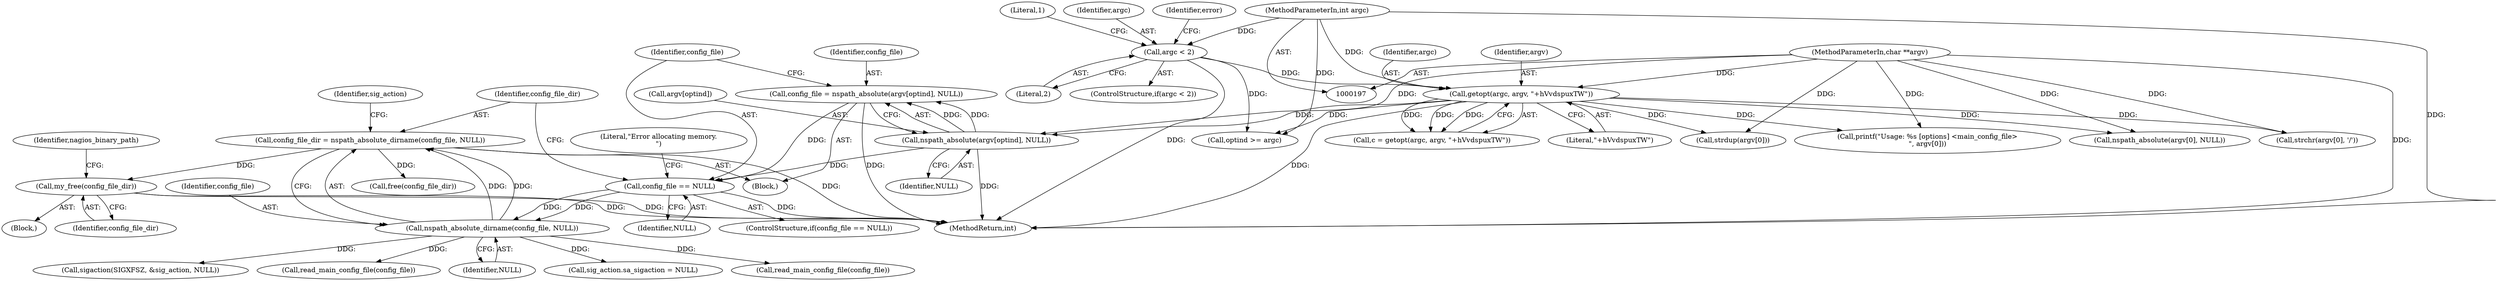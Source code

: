 digraph "0_nagioscore_1b197346d490df2e2d3b1dcce5ac6134ad0c8752@API" {
"1001233" [label="(Call,my_free(config_file_dir))"];
"1000455" [label="(Call,config_file_dir = nspath_absolute_dirname(config_file, NULL))"];
"1000457" [label="(Call,nspath_absolute_dirname(config_file, NULL))"];
"1000447" [label="(Call,config_file == NULL)"];
"1000439" [label="(Call,config_file = nspath_absolute(argv[optind], NULL))"];
"1000441" [label="(Call,nspath_absolute(argv[optind], NULL))"];
"1000257" [label="(Call,getopt(argc, argv, \"+hVvdspuxTW\"))"];
"1000246" [label="(Call,argc < 2)"];
"1000198" [label="(MethodParameterIn,int argc)"];
"1000199" [label="(MethodParameterIn,char **argv)"];
"1000441" [label="(Call,nspath_absolute(argv[optind], NULL))"];
"1000199" [label="(MethodParameterIn,char **argv)"];
"1000457" [label="(Call,nspath_absolute_dirname(config_file, NULL))"];
"1000680" [label="(Call,strchr(argv[0], '/'))"];
"1000253" [label="(Literal,1)"];
"1000255" [label="(Call,c = getopt(argc, argv, \"+hVvdspuxTW\"))"];
"1000687" [label="(Call,nspath_absolute(argv[0], NULL))"];
"1000440" [label="(Identifier,config_file)"];
"1000200" [label="(Block,)"];
"1000246" [label="(Call,argc < 2)"];
"1000482" [label="(Call,sigaction(SIGXFSZ, &sig_action, NULL))"];
"1000245" [label="(ControlStructure,if(argc < 2))"];
"1000447" [label="(Call,config_file == NULL)"];
"1000455" [label="(Call,config_file_dir = nspath_absolute_dirname(config_file, NULL))"];
"1000748" [label="(Call,read_main_config_file(config_file))"];
"1000695" [label="(Call,strdup(argv[0]))"];
"1000462" [label="(Identifier,sig_action)"];
"1000258" [label="(Identifier,argc)"];
"1001233" [label="(Call,my_free(config_file_dir))"];
"1001236" [label="(Identifier,nagios_binary_path)"];
"1000398" [label="(Call,printf(\"Usage: %s [options] <main_config_file>\n\", argv[0]))"];
"1001239" [label="(MethodReturn,int)"];
"1000448" [label="(Identifier,config_file)"];
"1000678" [label="(Block,)"];
"1000247" [label="(Identifier,argc)"];
"1000446" [label="(ControlStructure,if(config_file == NULL))"];
"1000260" [label="(Literal,\"+hVvdspuxTW\")"];
"1000442" [label="(Call,argv[optind])"];
"1000456" [label="(Identifier,config_file_dir)"];
"1000198" [label="(MethodParameterIn,int argc)"];
"1000248" [label="(Literal,2)"];
"1000383" [label="(Call,optind >= argc)"];
"1000458" [label="(Identifier,config_file)"];
"1000671" [label="(Call,free(config_file_dir))"];
"1000259" [label="(Identifier,argv)"];
"1000449" [label="(Identifier,NULL)"];
"1000257" [label="(Call,getopt(argc, argv, \"+hVvdspuxTW\"))"];
"1000439" [label="(Call,config_file = nspath_absolute(argv[optind], NULL))"];
"1000445" [label="(Identifier,NULL)"];
"1000452" [label="(Literal,\"Error allocating memory.\n\")"];
"1000250" [label="(Identifier,error)"];
"1001234" [label="(Identifier,config_file_dir)"];
"1000459" [label="(Identifier,NULL)"];
"1000460" [label="(Call,sig_action.sa_sigaction = NULL)"];
"1000502" [label="(Call,read_main_config_file(config_file))"];
"1001233" -> "1000678"  [label="AST: "];
"1001233" -> "1001234"  [label="CFG: "];
"1001234" -> "1001233"  [label="AST: "];
"1001236" -> "1001233"  [label="CFG: "];
"1001233" -> "1001239"  [label="DDG: "];
"1001233" -> "1001239"  [label="DDG: "];
"1000455" -> "1001233"  [label="DDG: "];
"1000455" -> "1000200"  [label="AST: "];
"1000455" -> "1000457"  [label="CFG: "];
"1000456" -> "1000455"  [label="AST: "];
"1000457" -> "1000455"  [label="AST: "];
"1000462" -> "1000455"  [label="CFG: "];
"1000455" -> "1001239"  [label="DDG: "];
"1000457" -> "1000455"  [label="DDG: "];
"1000457" -> "1000455"  [label="DDG: "];
"1000455" -> "1000671"  [label="DDG: "];
"1000457" -> "1000459"  [label="CFG: "];
"1000458" -> "1000457"  [label="AST: "];
"1000459" -> "1000457"  [label="AST: "];
"1000447" -> "1000457"  [label="DDG: "];
"1000447" -> "1000457"  [label="DDG: "];
"1000457" -> "1000460"  [label="DDG: "];
"1000457" -> "1000482"  [label="DDG: "];
"1000457" -> "1000502"  [label="DDG: "];
"1000457" -> "1000748"  [label="DDG: "];
"1000447" -> "1000446"  [label="AST: "];
"1000447" -> "1000449"  [label="CFG: "];
"1000448" -> "1000447"  [label="AST: "];
"1000449" -> "1000447"  [label="AST: "];
"1000452" -> "1000447"  [label="CFG: "];
"1000456" -> "1000447"  [label="CFG: "];
"1000447" -> "1001239"  [label="DDG: "];
"1000439" -> "1000447"  [label="DDG: "];
"1000441" -> "1000447"  [label="DDG: "];
"1000439" -> "1000200"  [label="AST: "];
"1000439" -> "1000441"  [label="CFG: "];
"1000440" -> "1000439"  [label="AST: "];
"1000441" -> "1000439"  [label="AST: "];
"1000448" -> "1000439"  [label="CFG: "];
"1000439" -> "1001239"  [label="DDG: "];
"1000441" -> "1000439"  [label="DDG: "];
"1000441" -> "1000439"  [label="DDG: "];
"1000441" -> "1000445"  [label="CFG: "];
"1000442" -> "1000441"  [label="AST: "];
"1000445" -> "1000441"  [label="AST: "];
"1000441" -> "1001239"  [label="DDG: "];
"1000257" -> "1000441"  [label="DDG: "];
"1000199" -> "1000441"  [label="DDG: "];
"1000257" -> "1000255"  [label="AST: "];
"1000257" -> "1000260"  [label="CFG: "];
"1000258" -> "1000257"  [label="AST: "];
"1000259" -> "1000257"  [label="AST: "];
"1000260" -> "1000257"  [label="AST: "];
"1000255" -> "1000257"  [label="CFG: "];
"1000257" -> "1001239"  [label="DDG: "];
"1000257" -> "1000255"  [label="DDG: "];
"1000257" -> "1000255"  [label="DDG: "];
"1000257" -> "1000255"  [label="DDG: "];
"1000246" -> "1000257"  [label="DDG: "];
"1000198" -> "1000257"  [label="DDG: "];
"1000199" -> "1000257"  [label="DDG: "];
"1000257" -> "1000383"  [label="DDG: "];
"1000257" -> "1000398"  [label="DDG: "];
"1000257" -> "1000680"  [label="DDG: "];
"1000257" -> "1000687"  [label="DDG: "];
"1000257" -> "1000695"  [label="DDG: "];
"1000246" -> "1000245"  [label="AST: "];
"1000246" -> "1000248"  [label="CFG: "];
"1000247" -> "1000246"  [label="AST: "];
"1000248" -> "1000246"  [label="AST: "];
"1000250" -> "1000246"  [label="CFG: "];
"1000253" -> "1000246"  [label="CFG: "];
"1000246" -> "1001239"  [label="DDG: "];
"1000198" -> "1000246"  [label="DDG: "];
"1000246" -> "1000383"  [label="DDG: "];
"1000198" -> "1000197"  [label="AST: "];
"1000198" -> "1001239"  [label="DDG: "];
"1000198" -> "1000383"  [label="DDG: "];
"1000199" -> "1000197"  [label="AST: "];
"1000199" -> "1001239"  [label="DDG: "];
"1000199" -> "1000398"  [label="DDG: "];
"1000199" -> "1000680"  [label="DDG: "];
"1000199" -> "1000687"  [label="DDG: "];
"1000199" -> "1000695"  [label="DDG: "];
}
